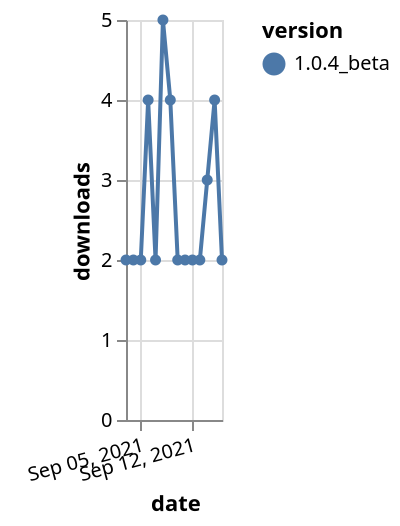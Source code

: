 {"$schema": "https://vega.github.io/schema/vega-lite/v5.json", "description": "A simple bar chart with embedded data.", "data": {"values": [{"date": "2021-09-03", "total": 1052, "delta": 2, "version": "1.0.4_beta"}, {"date": "2021-09-04", "total": 1054, "delta": 2, "version": "1.0.4_beta"}, {"date": "2021-09-05", "total": 1056, "delta": 2, "version": "1.0.4_beta"}, {"date": "2021-09-06", "total": 1060, "delta": 4, "version": "1.0.4_beta"}, {"date": "2021-09-07", "total": 1062, "delta": 2, "version": "1.0.4_beta"}, {"date": "2021-09-08", "total": 1067, "delta": 5, "version": "1.0.4_beta"}, {"date": "2021-09-09", "total": 1071, "delta": 4, "version": "1.0.4_beta"}, {"date": "2021-09-10", "total": 1073, "delta": 2, "version": "1.0.4_beta"}, {"date": "2021-09-11", "total": 1075, "delta": 2, "version": "1.0.4_beta"}, {"date": "2021-09-12", "total": 1077, "delta": 2, "version": "1.0.4_beta"}, {"date": "2021-09-13", "total": 1079, "delta": 2, "version": "1.0.4_beta"}, {"date": "2021-09-14", "total": 1082, "delta": 3, "version": "1.0.4_beta"}, {"date": "2021-09-15", "total": 1086, "delta": 4, "version": "1.0.4_beta"}, {"date": "2021-09-16", "total": 1088, "delta": 2, "version": "1.0.4_beta"}]}, "width": "container", "mark": {"type": "line", "point": {"filled": true}}, "encoding": {"x": {"field": "date", "type": "temporal", "timeUnit": "yearmonthdate", "title": "date", "axis": {"labelAngle": -15}}, "y": {"field": "delta", "type": "quantitative", "title": "downloads"}, "color": {"field": "version", "type": "nominal"}, "tooltip": {"field": "delta"}}}